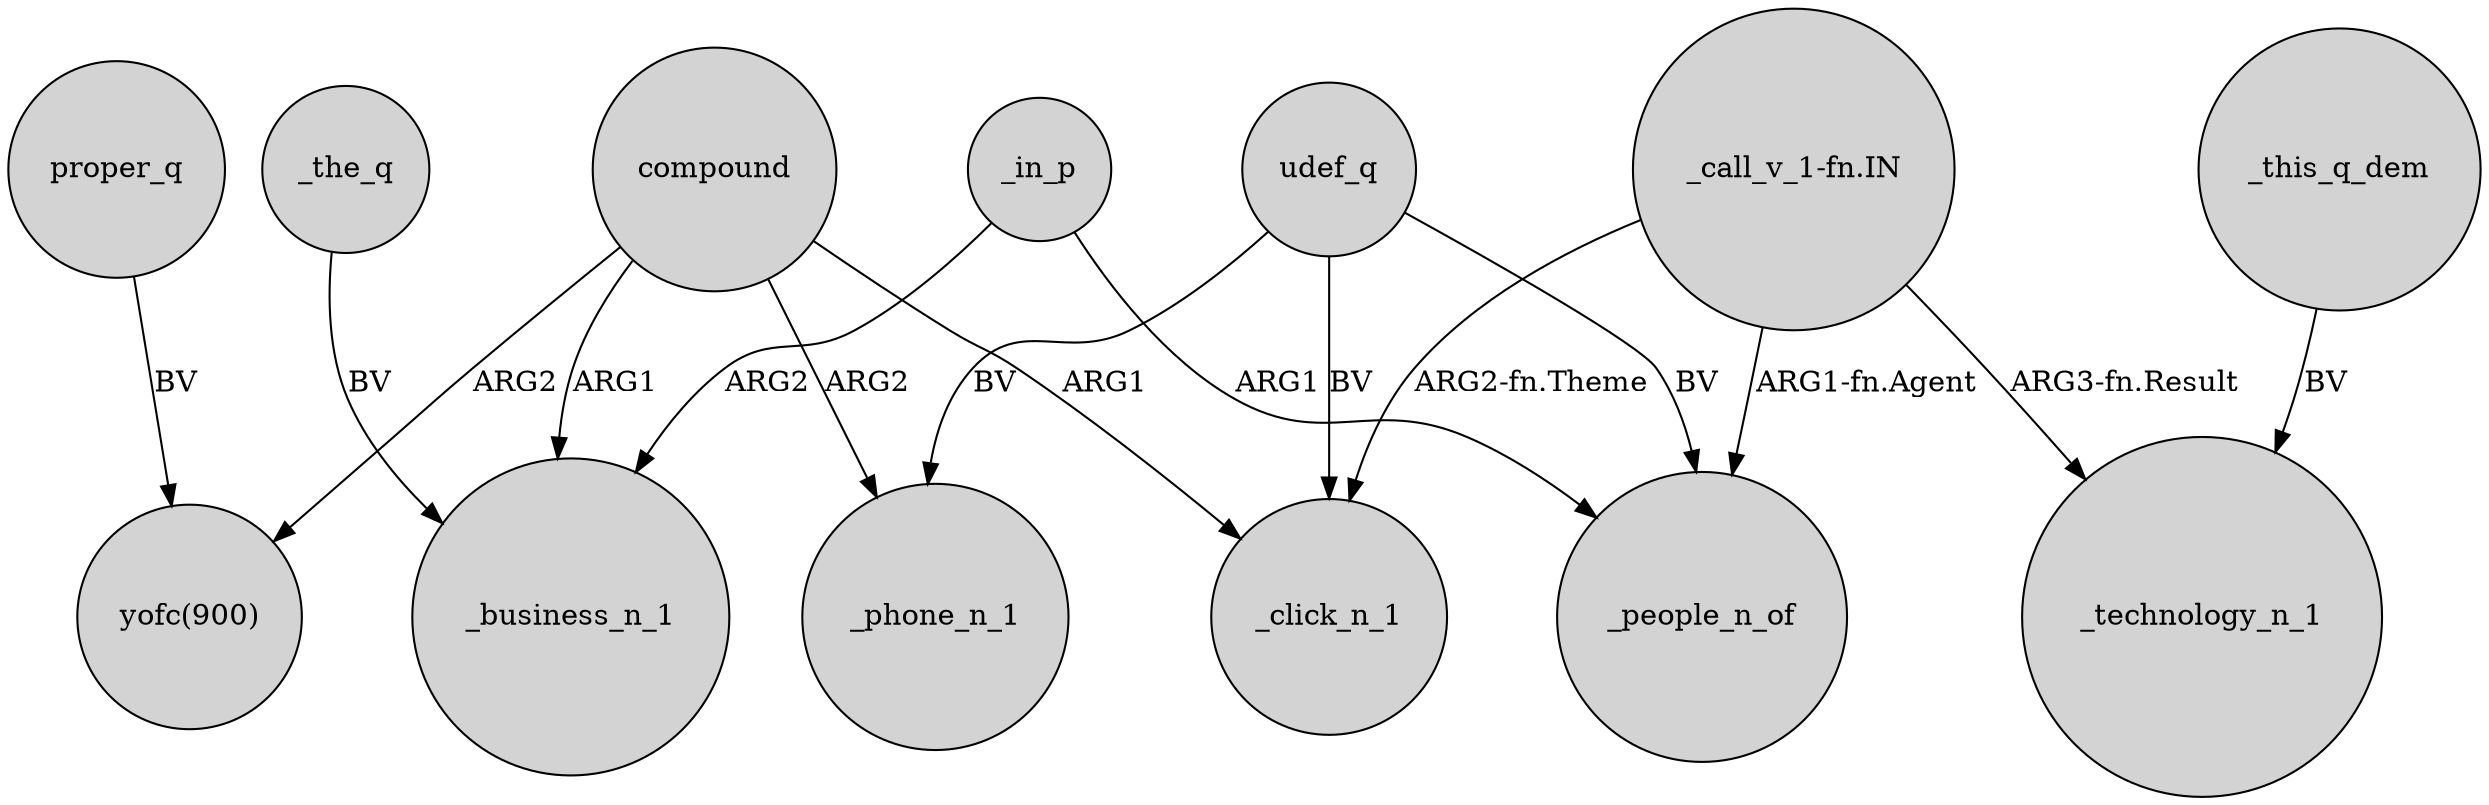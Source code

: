 digraph {
	node [shape=circle style=filled]
	_the_q -> _business_n_1 [label=BV]
	_in_p -> _business_n_1 [label=ARG2]
	compound -> _click_n_1 [label=ARG1]
	udef_q -> _click_n_1 [label=BV]
	compound -> _business_n_1 [label=ARG1]
	_in_p -> _people_n_of [label=ARG1]
	udef_q -> _phone_n_1 [label=BV]
	"_call_v_1-fn.IN" -> _technology_n_1 [label="ARG3-fn.Result"]
	compound -> _phone_n_1 [label=ARG2]
	"_call_v_1-fn.IN" -> _click_n_1 [label="ARG2-fn.Theme"]
	proper_q -> "yofc(900)" [label=BV]
	"_call_v_1-fn.IN" -> _people_n_of [label="ARG1-fn.Agent"]
	compound -> "yofc(900)" [label=ARG2]
	_this_q_dem -> _technology_n_1 [label=BV]
	udef_q -> _people_n_of [label=BV]
}
